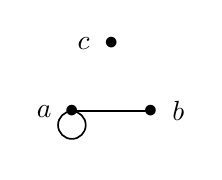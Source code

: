 \begin{tikzpicture}[->,>=latex,node distance=1em,semithick]

\node (a) at (0,0) {$\bullet$};
\node (b) at (1,0) {$\bullet$};
\node (c) at (60:1) {$\bullet$};

\node at (0.5,-0.4) {};

\node [left of=a] {$a$};
\node [right of=b] {$b$};
\node [left of=c] {$c$};

\path [draw,-]
    (a.center) -- (b.center)
;

\draw (a.center) ++(-90:0.5em) circle (0.5em);

\end{tikzpicture}
